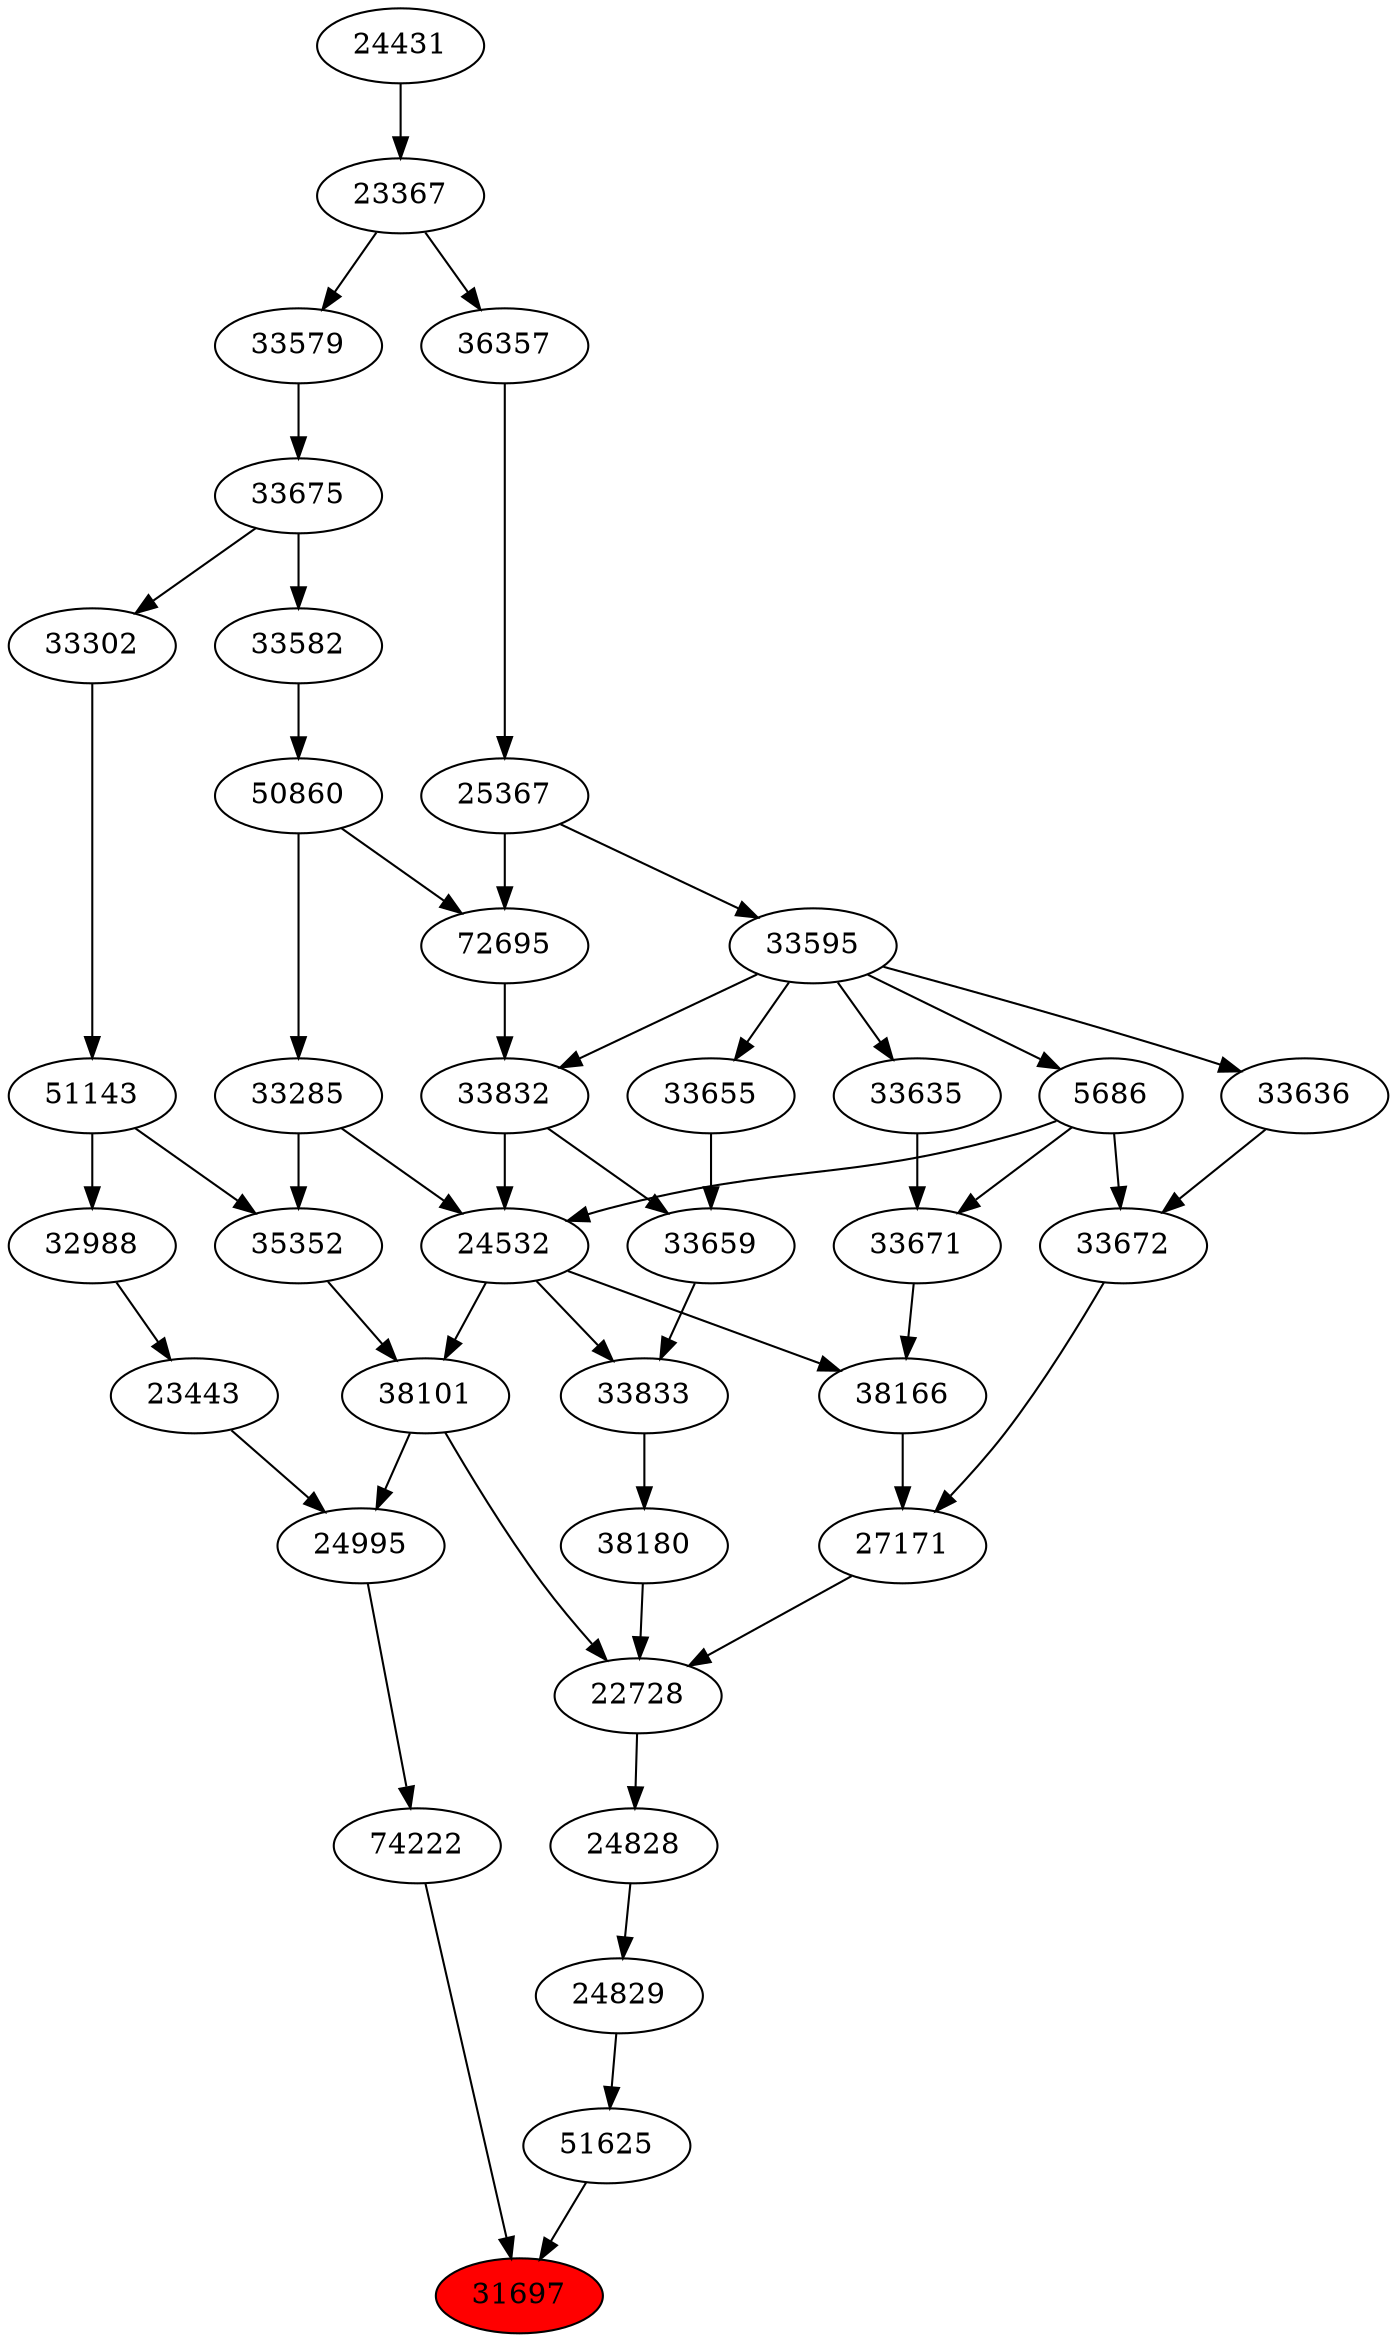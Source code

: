 strict digraph{ 
31697 [label="31697" fillcolor=red style=filled]
51625 -> 31697
74222 -> 31697
51625 [label="51625"]
24829 -> 51625
74222 [label="74222"]
24995 -> 74222
24829 [label="24829"]
24828 -> 24829
24995 [label="24995"]
23443 -> 24995
38101 -> 24995
24828 [label="24828"]
22728 -> 24828
23443 [label="23443"]
32988 -> 23443
38101 [label="38101"]
24532 -> 38101
35352 -> 38101
22728 [label="22728"]
27171 -> 22728
38101 -> 22728
38180 -> 22728
32988 [label="32988"]
51143 -> 32988
24532 [label="24532"]
33285 -> 24532
5686 -> 24532
33832 -> 24532
35352 [label="35352"]
33285 -> 35352
51143 -> 35352
27171 [label="27171"]
33672 -> 27171
38166 -> 27171
38180 [label="38180"]
33833 -> 38180
51143 [label="51143"]
33302 -> 51143
33285 [label="33285"]
50860 -> 33285
5686 [label="5686"]
33595 -> 5686
33832 [label="33832"]
72695 -> 33832
33595 -> 33832
33672 [label="33672"]
33636 -> 33672
5686 -> 33672
38166 [label="38166"]
24532 -> 38166
33671 -> 38166
33833 [label="33833"]
33659 -> 33833
24532 -> 33833
33302 [label="33302"]
33675 -> 33302
50860 [label="50860"]
33582 -> 50860
33595 [label="33595"]
25367 -> 33595
72695 [label="72695"]
50860 -> 72695
25367 -> 72695
33636 [label="33636"]
33595 -> 33636
33671 [label="33671"]
5686 -> 33671
33635 -> 33671
33659 [label="33659"]
33655 -> 33659
33832 -> 33659
33675 [label="33675"]
33579 -> 33675
33582 [label="33582"]
33675 -> 33582
25367 [label="25367"]
36357 -> 25367
33635 [label="33635"]
33595 -> 33635
33655 [label="33655"]
33595 -> 33655
33579 [label="33579"]
23367 -> 33579
36357 [label="36357"]
23367 -> 36357
23367 [label="23367"]
24431 -> 23367
24431 [label="24431"]
}
